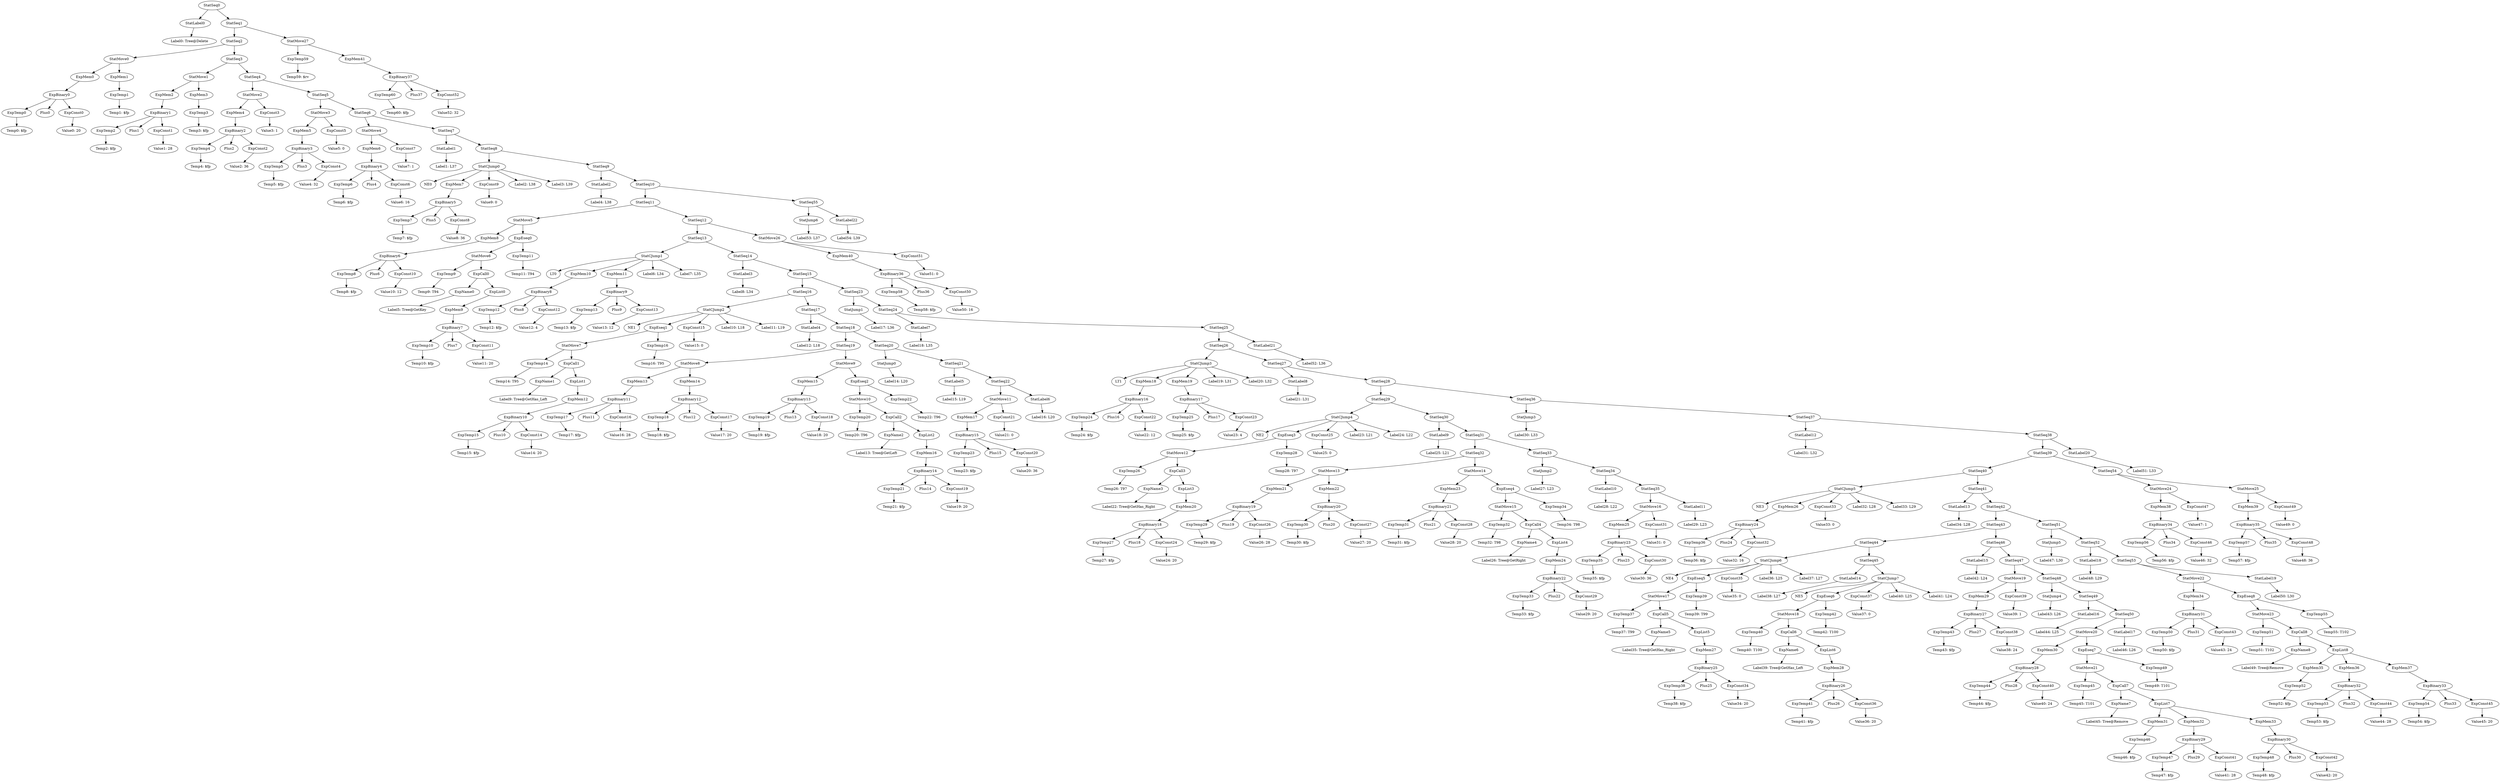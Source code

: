 digraph {
	ordering = out;
	ExpConst52 -> "Value52: 32";
	ExpBinary37 -> ExpTemp60;
	ExpBinary37 -> Plus37;
	ExpBinary37 -> ExpConst52;
	ExpTemp59 -> "Temp59: $rv";
	ExpMem40 -> ExpBinary36;
	ExpConst50 -> "Value50: 16";
	ExpBinary36 -> ExpTemp58;
	ExpBinary36 -> Plus36;
	ExpBinary36 -> ExpConst50;
	StatLabel21 -> "Label52: L36";
	StatSeq38 -> StatSeq39;
	StatSeq38 -> StatLabel20;
	StatMove25 -> ExpMem39;
	StatMove25 -> ExpConst49;
	ExpMem39 -> ExpBinary35;
	ExpConst48 -> "Value48: 36";
	ExpBinary35 -> ExpTemp57;
	ExpBinary35 -> Plus35;
	ExpBinary35 -> ExpConst48;
	ExpConst47 -> "Value47: 1";
	StatMove24 -> ExpMem38;
	StatMove24 -> ExpConst47;
	ExpMem38 -> ExpBinary34;
	ExpBinary34 -> ExpTemp56;
	ExpBinary34 -> Plus34;
	ExpBinary34 -> ExpConst46;
	ExpTemp56 -> "Temp56: $fp";
	StatSeq39 -> StatSeq40;
	StatSeq39 -> StatSeq54;
	StatLabel19 -> "Label50: L30";
	StatSeq53 -> StatMove22;
	StatSeq53 -> StatLabel19;
	ExpMem37 -> ExpBinary33;
	ExpTemp54 -> "Temp54: $fp";
	ExpMem36 -> ExpBinary32;
	ExpConst44 -> "Value44: 28";
	ExpList8 -> ExpMem35;
	ExpList8 -> ExpMem36;
	ExpList8 -> ExpMem37;
	ExpMem35 -> ExpTemp52;
	ExpTemp52 -> "Temp52: $fp";
	ExpCall8 -> ExpName8;
	ExpCall8 -> ExpList8;
	StatMove22 -> ExpMem34;
	StatMove22 -> ExpEseq8;
	ExpMem34 -> ExpBinary31;
	ExpConst43 -> "Value43: 24";
	ExpTemp50 -> "Temp50: $fp";
	StatSeq51 -> StatJump5;
	StatSeq51 -> StatSeq52;
	StatSeq50 -> StatMove20;
	StatSeq50 -> StatLabel17;
	ExpMem33 -> ExpBinary30;
	ExpBinary30 -> ExpTemp48;
	ExpBinary30 -> Plus30;
	ExpBinary30 -> ExpConst42;
	ExpTemp48 -> "Temp48: $fp";
	ExpTemp60 -> "Temp60: $fp";
	ExpMem32 -> ExpBinary29;
	ExpList7 -> ExpMem31;
	ExpList7 -> ExpMem32;
	ExpList7 -> ExpMem33;
	ExpMem31 -> ExpTemp46;
	ExpCall7 -> ExpName7;
	ExpCall7 -> ExpList7;
	ExpName7 -> "Label45: Tree@Remove";
	StatMove20 -> ExpMem30;
	StatMove20 -> ExpEseq7;
	ExpMem30 -> ExpBinary28;
	ExpEseq8 -> StatMove23;
	ExpEseq8 -> ExpTemp55;
	ExpConst40 -> "Value40: 24";
	ExpBinary28 -> ExpTemp44;
	ExpBinary28 -> Plus28;
	ExpBinary28 -> ExpConst40;
	StatSeq49 -> StatLabel16;
	StatSeq49 -> StatSeq50;
	ExpConst46 -> "Value46: 32";
	StatSeq48 -> StatJump4;
	StatSeq48 -> StatSeq49;
	StatSeq47 -> StatMove19;
	StatSeq47 -> StatSeq48;
	ExpConst39 -> "Value39: 1";
	ExpMem29 -> ExpBinary27;
	ExpConst38 -> "Value38: 24";
	ExpTemp43 -> "Temp43: $fp";
	ExpTemp45 -> "Temp45: T101";
	StatLabel15 -> "Label42: L24";
	ExpConst37 -> "Value37: 0";
	ExpTemp42 -> "Temp42: T100";
	ExpEseq6 -> StatMove18;
	ExpEseq6 -> ExpTemp42;
	ExpBinary26 -> ExpTemp41;
	ExpBinary26 -> Plus26;
	ExpBinary26 -> ExpConst36;
	ExpTemp41 -> "Temp41: $fp";
	ExpCall6 -> ExpName6;
	ExpCall6 -> ExpList6;
	StatMove18 -> ExpTemp40;
	StatMove18 -> ExpCall6;
	StatSeq45 -> StatLabel14;
	StatSeq45 -> StatCJump7;
	StatSeq10 -> StatSeq11;
	StatSeq10 -> StatSeq55;
	StatLabel14 -> "Label38: L27";
	ExpConst35 -> "Value35: 0";
	ExpTemp39 -> "Temp39: T99";
	StatMove21 -> ExpTemp45;
	StatMove21 -> ExpCall7;
	ExpMem27 -> ExpBinary25;
	ExpBinary31 -> ExpTemp50;
	ExpBinary31 -> Plus31;
	ExpBinary31 -> ExpConst43;
	ExpName6 -> "Label39: Tree@GetHas_Left";
	ExpTemp38 -> "Temp38: $fp";
	ExpCall5 -> ExpName5;
	ExpCall5 -> ExpList5;
	ExpBinary33 -> ExpTemp54;
	ExpBinary33 -> Plus33;
	ExpBinary33 -> ExpConst45;
	ExpName5 -> "Label35: Tree@GetHas_Right";
	ExpConst42 -> "Value42: 20";
	StatMove17 -> ExpTemp37;
	StatMove17 -> ExpCall5;
	ExpTemp37 -> "Temp37: T99";
	StatCJump6 -> NE4;
	StatCJump6 -> ExpEseq5;
	StatCJump6 -> ExpConst35;
	StatCJump6 -> "Label36: L25";
	StatCJump6 -> "Label37: L27";
	StatSeq40 -> StatCJump5;
	StatSeq40 -> StatSeq41;
	StatLabel16 -> "Label44: L25";
	ExpMem26 -> ExpBinary24;
	ExpConst32 -> "Value32: 16";
	StatJump3 -> "Label30: L33";
	StatSeq28 -> StatSeq29;
	StatSeq28 -> StatSeq36;
	StatLabel11 -> "Label29: L23";
	StatSeq35 -> StatMove16;
	StatSeq35 -> StatLabel11;
	ExpConst31 -> "Value31: 0";
	ExpMem25 -> ExpBinary23;
	ExpConst30 -> "Value30: 36";
	StatMove16 -> ExpMem25;
	StatMove16 -> ExpConst31;
	ExpBinary23 -> ExpTemp35;
	ExpBinary23 -> Plus23;
	ExpBinary23 -> ExpConst30;
	StatMove23 -> ExpTemp51;
	StatMove23 -> ExpCall8;
	ExpTemp35 -> "Temp35: $fp";
	StatSeq13 -> StatCJump1;
	StatSeq13 -> StatSeq14;
	ExpTemp23 -> "Temp23: $fp";
	StatSeq16 -> StatCJump2;
	StatSeq16 -> StatSeq17;
	StatSeq7 -> StatLabel1;
	StatSeq7 -> StatSeq8;
	ExpConst27 -> "Value27: 20";
	ExpMem12 -> ExpBinary10;
	ExpBinary10 -> ExpTemp15;
	ExpBinary10 -> Plus10;
	ExpBinary10 -> ExpConst14;
	ExpConst19 -> "Value19: 20";
	StatMove12 -> ExpTemp26;
	StatMove12 -> ExpCall3;
	ExpConst51 -> "Value51: 0";
	ExpTemp15 -> "Temp15: $fp";
	ExpName1 -> "Label9: Tree@GetHas_Left";
	ExpMem24 -> ExpBinary22;
	StatMove26 -> ExpMem40;
	StatMove26 -> ExpConst51;
	StatSeq36 -> StatJump3;
	StatSeq36 -> StatSeq37;
	ExpMem11 -> ExpBinary9;
	ExpTemp44 -> "Temp44: $fp";
	StatMove11 -> ExpMem17;
	StatMove11 -> ExpConst21;
	ExpTemp13 -> "Temp13: $fp";
	StatJump4 -> "Label43: L26";
	ExpMem10 -> ExpBinary8;
	ExpTemp10 -> "Temp10: $fp";
	ExpConst34 -> "Value34: 20";
	StatCJump1 -> LT0;
	StatCJump1 -> ExpMem10;
	StatCJump1 -> ExpMem11;
	StatCJump1 -> "Label6: L34";
	StatCJump1 -> "Label7: L35";
	ExpCall3 -> ExpName3;
	ExpCall3 -> ExpList3;
	ExpConst25 -> "Value25: 0";
	ExpEseq0 -> StatMove6;
	ExpEseq0 -> ExpTemp11;
	ExpTemp11 -> "Temp11: T94";
	ExpTemp47 -> "Temp47: $fp";
	ExpConst11 -> "Value11: 20";
	ExpName0 -> "Label5: Tree@GetKey";
	StatJump5 -> "Label47: L30";
	StatLabel17 -> "Label46: L26";
	ExpConst8 -> "Value8: 36";
	ExpTemp20 -> "Temp20: T96";
	ExpBinary24 -> ExpTemp36;
	ExpBinary24 -> Plus24;
	ExpBinary24 -> ExpConst32;
	ExpBinary9 -> ExpTemp13;
	ExpBinary9 -> Plus9;
	ExpBinary9 -> ExpConst13;
	ExpCall4 -> ExpName4;
	ExpCall4 -> ExpList4;
	ExpTemp16 -> "Temp16: T95";
	StatCJump2 -> NE1;
	StatCJump2 -> ExpEseq1;
	StatCJump2 -> ExpConst15;
	StatCJump2 -> "Label10: L18";
	StatCJump2 -> "Label11: L19";
	ExpBinary6 -> ExpTemp8;
	ExpBinary6 -> Plus6;
	ExpBinary6 -> ExpConst10;
	ExpConst12 -> "Value12: 4";
	ExpTemp8 -> "Temp8: $fp";
	ExpMem15 -> ExpBinary13;
	StatLabel18 -> "Label48: L29";
	ExpCall0 -> ExpName0;
	ExpCall0 -> ExpList0;
	StatSeq9 -> StatLabel2;
	StatSeq9 -> StatSeq10;
	StatLabel2 -> "Label4: L38";
	StatJump6 -> "Label53: L37";
	StatMove5 -> ExpMem8;
	StatMove5 -> ExpEseq0;
	ExpConst14 -> "Value14: 20";
	ExpConst9 -> "Value9: 0";
	ExpBinary11 -> ExpTemp17;
	ExpBinary11 -> Plus11;
	ExpBinary11 -> ExpConst16;
	StatLabel12 -> "Label31: L32";
	ExpBinary0 -> ExpTemp0;
	ExpBinary0 -> Plus0;
	ExpBinary0 -> ExpConst0;
	StatSeq12 -> StatSeq13;
	StatSeq12 -> StatMove26;
	ExpTemp4 -> "Temp4: $fp";
	StatLabel5 -> "Label15: L19";
	ExpBinary27 -> ExpTemp43;
	ExpBinary27 -> Plus27;
	ExpBinary27 -> ExpConst38;
	StatMove1 -> ExpMem2;
	StatMove1 -> ExpMem3;
	StatSeq17 -> StatLabel4;
	StatSeq17 -> StatSeq18;
	ExpTemp53 -> "Temp53: $fp";
	ExpTemp19 -> "Temp19: $fp";
	StatSeq1 -> StatSeq2;
	StatSeq1 -> StatMove27;
	StatSeq30 -> StatLabel9;
	StatSeq30 -> StatSeq31;
	StatLabel4 -> "Label12: L18";
	StatSeq23 -> StatJump1;
	StatSeq23 -> StatSeq24;
	ExpConst36 -> "Value36: 20";
	StatSeq5 -> StatMove3;
	StatSeq5 -> StatSeq6;
	StatCJump0 -> NE0;
	StatCJump0 -> ExpMem7;
	StatCJump0 -> ExpConst9;
	StatCJump0 -> "Label2: L38";
	StatCJump0 -> "Label3: L39";
	ExpConst41 -> "Value41: 28";
	ExpConst1 -> "Value1: 28";
	ExpTemp2 -> "Temp2: $fp";
	ExpBinary14 -> ExpTemp21;
	ExpBinary14 -> Plus14;
	ExpBinary14 -> ExpConst19;
	StatMove0 -> ExpMem0;
	StatMove0 -> ExpMem1;
	ExpTemp12 -> "Temp12: $fp";
	ExpTemp14 -> "Temp14: T95";
	StatLabel6 -> "Label16: L20";
	ExpBinary22 -> ExpTemp33;
	ExpBinary22 -> Plus22;
	ExpBinary22 -> ExpConst29;
	ExpTemp33 -> "Temp33: $fp";
	StatJump1 -> "Label17: L36";
	StatLabel1 -> "Label1: L37";
	StatMove7 -> ExpTemp14;
	StatMove7 -> ExpCall1;
	ExpTemp7 -> "Temp7: $fp";
	StatMove19 -> ExpMem29;
	StatMove19 -> ExpConst39;
	ExpTemp0 -> "Temp0: $fp";
	StatSeq54 -> StatMove24;
	StatSeq54 -> StatMove25;
	ExpConst15 -> "Value15: 0";
	StatSeq3 -> StatMove1;
	StatSeq3 -> StatSeq4;
	ExpTemp46 -> "Temp46: $fp";
	ExpConst13 -> "Value13: 12";
	ExpMem7 -> ExpBinary5;
	ExpConst45 -> "Value45: 20";
	ExpTemp40 -> "Temp40: T100";
	ExpBinary3 -> ExpTemp5;
	ExpBinary3 -> Plus3;
	ExpBinary3 -> ExpConst4;
	StatMove15 -> ExpTemp32;
	StatMove15 -> ExpCall4;
	StatSeq8 -> StatCJump0;
	StatSeq8 -> StatSeq9;
	ExpMem8 -> ExpBinary6;
	StatSeq6 -> StatMove4;
	StatSeq6 -> StatSeq7;
	StatSeq0 -> StatLabel0;
	StatSeq0 -> StatSeq1;
	ExpConst23 -> "Value23: 4";
	ExpMem21 -> ExpBinary19;
	ExpTemp1 -> "Temp1: $fp";
	ExpList1 -> ExpMem12;
	ExpBinary4 -> ExpTemp6;
	ExpBinary4 -> Plus4;
	ExpBinary4 -> ExpConst6;
	ExpEseq2 -> StatMove10;
	ExpEseq2 -> ExpTemp22;
	StatSeq55 -> StatJump6;
	StatSeq55 -> StatLabel22;
	ExpTemp57 -> "Temp57: $fp";
	ExpTemp5 -> "Temp5: $fp";
	ExpBinary17 -> ExpTemp25;
	ExpBinary17 -> Plus17;
	ExpBinary17 -> ExpConst23;
	ExpMem16 -> ExpBinary14;
	ExpBinary2 -> ExpTemp4;
	ExpBinary2 -> Plus2;
	ExpBinary2 -> ExpConst2;
	ExpBinary1 -> ExpTemp2;
	ExpBinary1 -> Plus1;
	ExpBinary1 -> ExpConst1;
	ExpConst10 -> "Value10: 12";
	ExpTemp36 -> "Temp36: $fp";
	StatSeq4 -> StatMove2;
	StatSeq4 -> StatSeq5;
	ExpMem0 -> ExpBinary0;
	StatLabel13 -> "Label34: L28";
	StatSeq2 -> StatMove0;
	StatSeq2 -> StatSeq3;
	ExpTemp58 -> "Temp58: $fp";
	ExpMem1 -> ExpTemp1;
	ExpMem9 -> ExpBinary7;
	ExpConst6 -> "Value6: 16";
	ExpName8 -> "Label49: Tree@Remove";
	ExpMem28 -> ExpBinary26;
	StatMove2 -> ExpMem4;
	StatMove2 -> ExpConst3;
	ExpBinary13 -> ExpTemp19;
	ExpBinary13 -> Plus13;
	ExpBinary13 -> ExpConst18;
	ExpTemp17 -> "Temp17: $fp";
	ExpConst3 -> "Value3: 1";
	StatSeq25 -> StatSeq26;
	StatSeq25 -> StatLabel21;
	ExpEseq7 -> StatMove21;
	ExpEseq7 -> ExpTemp49;
	StatMove3 -> ExpMem5;
	StatMove3 -> ExpConst5;
	StatLabel0 -> "Label0: Tree@Delete";
	ExpConst24 -> "Value24: 20";
	StatLabel20 -> "Label51: L33";
	StatCJump5 -> NE3;
	StatCJump5 -> ExpMem26;
	StatCJump5 -> ExpConst33;
	StatCJump5 -> "Label32: L28";
	StatCJump5 -> "Label33: L29";
	ExpCall1 -> ExpName1;
	ExpCall1 -> ExpList1;
	ExpMem19 -> ExpBinary17;
	ExpBinary8 -> ExpTemp12;
	ExpBinary8 -> Plus8;
	ExpBinary8 -> ExpConst12;
	ExpConst5 -> "Value5: 0";
	StatSeq26 -> StatCJump3;
	StatSeq26 -> StatSeq27;
	ExpConst0 -> "Value0: 20";
	StatSeq42 -> StatSeq43;
	StatSeq42 -> StatSeq51;
	ExpMem2 -> ExpBinary1;
	StatSeq11 -> StatMove5;
	StatSeq11 -> StatSeq12;
	ExpBinary7 -> ExpTemp10;
	ExpBinary7 -> Plus7;
	ExpBinary7 -> ExpConst11;
	ExpBinary5 -> ExpTemp7;
	ExpBinary5 -> Plus5;
	ExpBinary5 -> ExpConst8;
	ExpConst4 -> "Value4: 32";
	ExpMem6 -> ExpBinary4;
	ExpConst16 -> "Value16: 28";
	StatSeq14 -> StatLabel3;
	StatSeq14 -> StatSeq15;
	StatCJump4 -> NE2;
	StatCJump4 -> ExpEseq3;
	StatCJump4 -> ExpConst25;
	StatCJump4 -> "Label23: L21";
	StatCJump4 -> "Label24: L22";
	ExpMem13 -> ExpBinary11;
	StatMove6 -> ExpTemp9;
	StatMove6 -> ExpCall0;
	ExpBinary12 -> ExpTemp18;
	ExpBinary12 -> Plus12;
	ExpBinary12 -> ExpConst17;
	ExpConst26 -> "Value26: 28";
	ExpConst18 -> "Value18: 20";
	ExpConst17 -> "Value17: 20";
	ExpBinary32 -> ExpTemp53;
	ExpBinary32 -> Plus32;
	ExpBinary32 -> ExpConst44;
	StatSeq31 -> StatSeq32;
	StatSeq31 -> StatSeq33;
	ExpMem14 -> ExpBinary12;
	StatMove4 -> ExpMem6;
	StatMove4 -> ExpConst7;
	StatMove9 -> ExpMem15;
	StatMove9 -> ExpEseq2;
	ExpMem4 -> ExpBinary2;
	StatMove10 -> ExpTemp20;
	StatMove10 -> ExpCall2;
	ExpName2 -> "Label13: Tree@GetLeft";
	ExpConst2 -> "Value2: 36";
	ExpCall2 -> ExpName2;
	ExpCall2 -> ExpList2;
	StatSeq20 -> StatJump0;
	StatSeq20 -> StatSeq21;
	ExpBinary15 -> ExpTemp23;
	ExpBinary15 -> Plus15;
	ExpBinary15 -> ExpConst20;
	ExpConst7 -> "Value7: 1";
	ExpTemp21 -> "Temp21: $fp";
	ExpList2 -> ExpMem16;
	StatMove27 -> ExpTemp59;
	StatMove27 -> ExpMem41;
	ExpTemp22 -> "Temp22: T96";
	StatSeq41 -> StatLabel13;
	StatSeq41 -> StatSeq42;
	StatLabel3 -> "Label8: L34";
	StatSeq18 -> StatSeq19;
	StatSeq18 -> StatSeq20;
	ExpEseq1 -> StatMove7;
	ExpEseq1 -> ExpTemp16;
	StatJump0 -> "Label14: L20";
	StatSeq21 -> StatLabel5;
	StatSeq21 -> StatSeq22;
	ExpMem17 -> ExpBinary15;
	ExpTemp49 -> "Temp49: T101";
	ExpConst33 -> "Value33: 0";
	ExpConst21 -> "Value21: 0";
	StatSeq19 -> StatMove8;
	StatSeq19 -> StatMove9;
	StatSeq22 -> StatMove11;
	StatSeq22 -> StatLabel6;
	StatSeq33 -> StatJump2;
	StatSeq33 -> StatSeq34;
	StatSeq15 -> StatSeq16;
	StatSeq15 -> StatSeq23;
	StatSeq46 -> StatLabel15;
	StatSeq46 -> StatSeq47;
	StatSeq24 -> StatLabel7;
	StatSeq24 -> StatSeq25;
	ExpList5 -> ExpMem27;
	ExpTemp31 -> "Temp31: $fp";
	ExpTemp24 -> "Temp24: $fp";
	ExpConst29 -> "Value29: 20";
	ExpBinary16 -> ExpTemp24;
	ExpBinary16 -> Plus16;
	ExpBinary16 -> ExpConst22;
	ExpTemp18 -> "Temp18: $fp";
	ExpConst28 -> "Value28: 20";
	ExpList0 -> ExpMem9;
	ExpConst22 -> "Value22: 12";
	StatSeq34 -> StatLabel10;
	StatSeq34 -> StatSeq35;
	ExpEseq5 -> StatMove17;
	ExpEseq5 -> ExpTemp39;
	ExpMem18 -> ExpBinary16;
	ExpTemp25 -> "Temp25: $fp";
	StatSeq43 -> StatSeq44;
	StatSeq43 -> StatSeq46;
	ExpEseq3 -> StatMove12;
	ExpEseq3 -> ExpTemp28;
	ExpTemp9 -> "Temp9: T94";
	StatSeq27 -> StatLabel8;
	StatSeq27 -> StatSeq28;
	ExpTemp26 -> "Temp26: T97";
	ExpList6 -> ExpMem28;
	ExpName3 -> "Label22: Tree@GetHas_Right";
	ExpConst49 -> "Value49: 0";
	ExpTemp27 -> "Temp27: $fp";
	ExpList4 -> ExpMem24;
	StatSeq37 -> StatLabel12;
	StatSeq37 -> StatSeq38;
	ExpTemp3 -> "Temp3: $fp";
	ExpTemp6 -> "Temp6: $fp";
	StatLabel8 -> "Label21: L31";
	ExpBinary18 -> ExpTemp27;
	ExpBinary18 -> Plus18;
	ExpBinary18 -> ExpConst24;
	ExpMem20 -> ExpBinary18;
	ExpList3 -> ExpMem20;
	ExpTemp28 -> "Temp28: T97";
	StatMove8 -> ExpMem13;
	StatMove8 -> ExpMem14;
	StatSeq32 -> StatMove13;
	StatSeq32 -> StatMove14;
	ExpBinary20 -> ExpTemp30;
	ExpBinary20 -> Plus20;
	ExpBinary20 -> ExpConst27;
	ExpConst20 -> "Value20: 36";
	StatSeq29 -> StatCJump4;
	StatSeq29 -> StatSeq30;
	ExpBinary29 -> ExpTemp47;
	ExpBinary29 -> Plus29;
	ExpBinary29 -> ExpConst41;
	StatLabel9 -> "Label25: L21";
	ExpTemp29 -> "Temp29: $fp";
	StatLabel22 -> "Label54: L39";
	ExpBinary19 -> ExpTemp29;
	ExpBinary19 -> Plus19;
	ExpBinary19 -> ExpConst26;
	StatMove13 -> ExpMem21;
	StatMove13 -> ExpMem22;
	ExpTemp30 -> "Temp30: $fp";
	StatSeq44 -> StatCJump6;
	StatSeq44 -> StatSeq45;
	ExpMem5 -> ExpBinary3;
	ExpMem22 -> ExpBinary20;
	ExpTemp55 -> "Temp55: T102";
	StatCJump3 -> LT1;
	StatCJump3 -> ExpMem18;
	StatCJump3 -> ExpMem19;
	StatCJump3 -> "Label19: L31";
	StatCJump3 -> "Label20: L32";
	ExpBinary21 -> ExpTemp31;
	ExpBinary21 -> Plus21;
	ExpBinary21 -> ExpConst28;
	ExpBinary25 -> ExpTemp38;
	ExpBinary25 -> Plus25;
	ExpBinary25 -> ExpConst34;
	ExpMem23 -> ExpBinary21;
	StatMove14 -> ExpMem23;
	StatMove14 -> ExpEseq4;
	ExpTemp32 -> "Temp32: T98";
	ExpName4 -> "Label26: Tree@GetRight";
	StatSeq52 -> StatLabel18;
	StatSeq52 -> StatSeq53;
	ExpMem3 -> ExpTemp3;
	ExpEseq4 -> StatMove15;
	ExpEseq4 -> ExpTemp34;
	StatLabel7 -> "Label18: L35";
	ExpTemp34 -> "Temp34: T98";
	ExpMem41 -> ExpBinary37;
	ExpTemp51 -> "Temp51: T102";
	StatCJump7 -> NE5;
	StatCJump7 -> ExpEseq6;
	StatCJump7 -> ExpConst37;
	StatCJump7 -> "Label40: L25";
	StatCJump7 -> "Label41: L24";
	StatJump2 -> "Label27: L23";
	StatLabel10 -> "Label28: L22";
}

